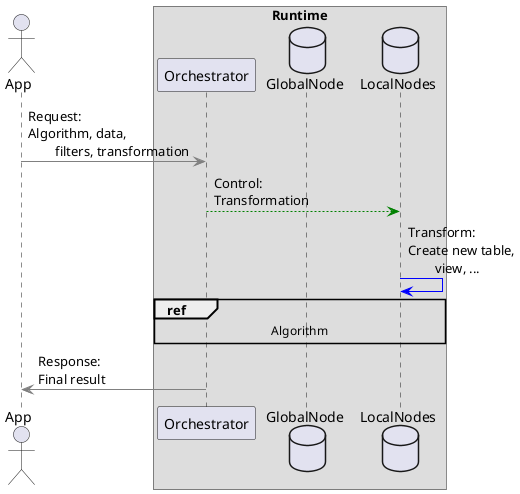 @startuml
actor App 
box "Runtime"
participant Orchestrator
database GlobalNode
database LocalNodes
end box

App -[#gray]> Orchestrator: Request:\nAlgorithm, data,\n\tfilters, transformation

Orchestrator -[#green]-> LocalNodes: Control:\nTransformation
LocalNodes -[#blue]> LocalNodes: Transform:\nCreate new table,\n\tview, ...
ref over Orchestrator, LocalNodes, GlobalNode : Algorithm

Orchestrator -[#gray]> App: Response:\nFinal result
@enduml

